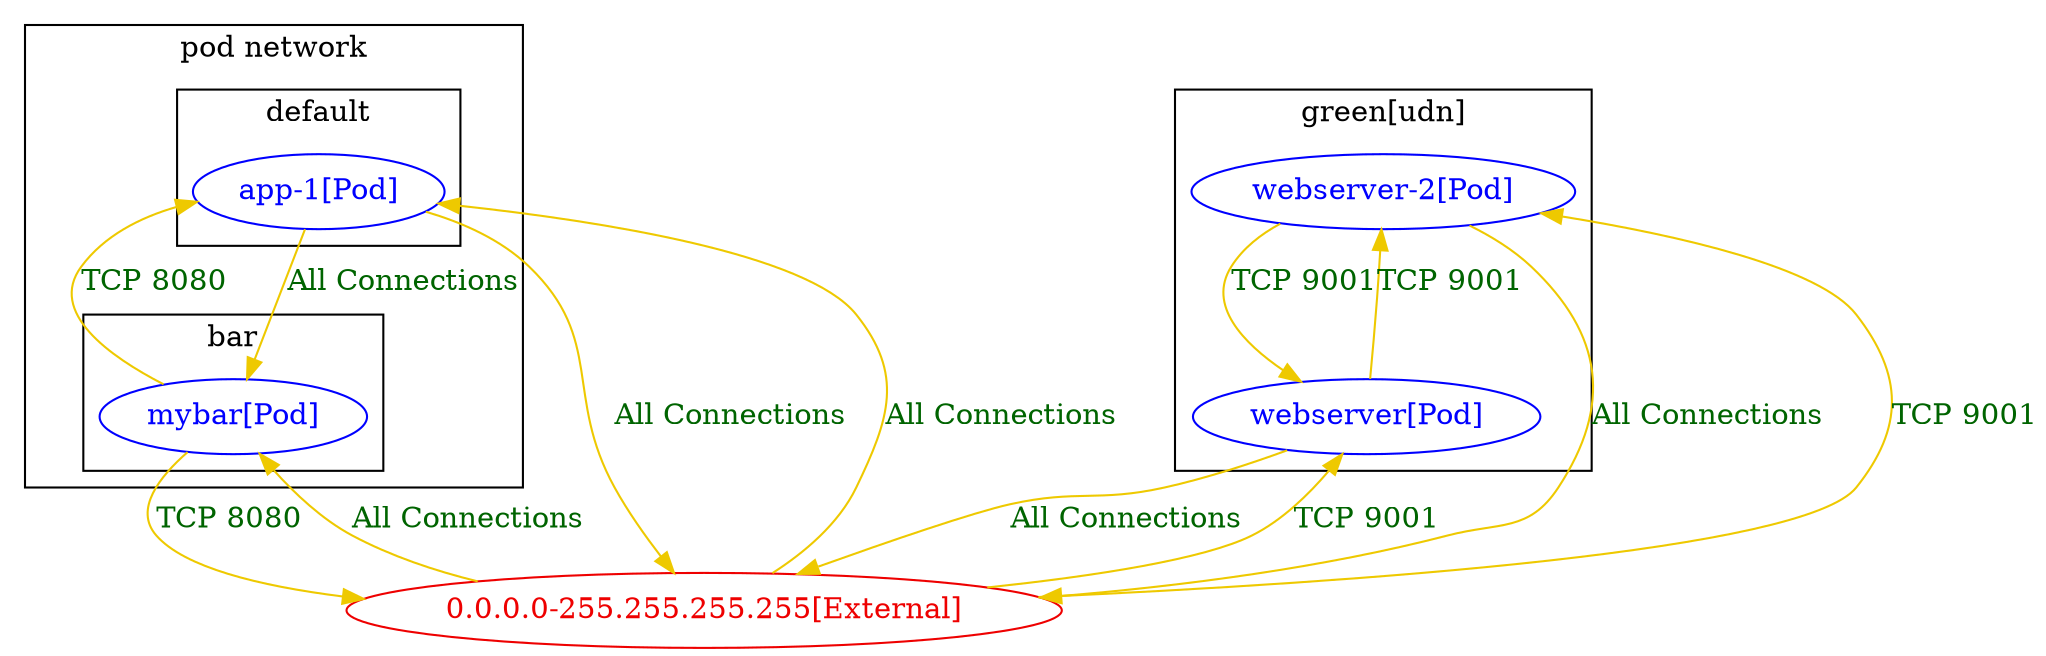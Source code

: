 digraph {
	subgraph "cluster_pod_network" {
	label="pod network"
	subgraph "cluster_bar" {
		color="black"
		fontcolor="black"
		"bar/mybar[Pod]" [label="mybar[Pod]" color="blue" fontcolor="blue"]
		label="bar"
	}
	subgraph "cluster_default" {
		color="black"
		fontcolor="black"
		"default/app-1[Pod]" [label="app-1[Pod]" color="blue" fontcolor="blue"]
		label="default"
	}
	}
	subgraph "cluster_green[udn]" {
		color="black"
		fontcolor="black"
		"green[udn]/webserver-2[Pod]" [label="webserver-2[Pod]" color="blue" fontcolor="blue"]
		"green[udn]/webserver[Pod]" [label="webserver[Pod]" color="blue" fontcolor="blue"]
		label="green[udn]"
	}
	"0.0.0.0-255.255.255.255[External]" [label="0.0.0.0-255.255.255.255[External]" color="red2" fontcolor="red2"]
	"0.0.0.0-255.255.255.255[External]" -> "bar/mybar[Pod]" [label="All Connections" color="gold2" fontcolor="darkgreen" weight=0.5]
	"0.0.0.0-255.255.255.255[External]" -> "default/app-1[Pod]" [label="All Connections" color="gold2" fontcolor="darkgreen" weight=0.5]
	"0.0.0.0-255.255.255.255[External]" -> "green[udn]/webserver-2[Pod]" [label="TCP 9001" color="gold2" fontcolor="darkgreen" weight=0.5]
	"0.0.0.0-255.255.255.255[External]" -> "green[udn]/webserver[Pod]" [label="TCP 9001" color="gold2" fontcolor="darkgreen" weight=0.5]
	"bar/mybar[Pod]" -> "0.0.0.0-255.255.255.255[External]" [label="TCP 8080" color="gold2" fontcolor="darkgreen" weight=1]
	"bar/mybar[Pod]" -> "default/app-1[Pod]" [label="TCP 8080" color="gold2" fontcolor="darkgreen" weight=0.5]
	"default/app-1[Pod]" -> "0.0.0.0-255.255.255.255[External]" [label="All Connections" color="gold2" fontcolor="darkgreen" weight=1]
	"default/app-1[Pod]" -> "bar/mybar[Pod]" [label="All Connections" color="gold2" fontcolor="darkgreen" weight=1]
	"green[udn]/webserver-2[Pod]" -> "0.0.0.0-255.255.255.255[External]" [label="All Connections" color="gold2" fontcolor="darkgreen" weight=1]
	"green[udn]/webserver-2[Pod]" -> "green[udn]/webserver[Pod]" [label="TCP 9001" color="gold2" fontcolor="darkgreen" weight=0.5]
	"green[udn]/webserver[Pod]" -> "0.0.0.0-255.255.255.255[External]" [label="All Connections" color="gold2" fontcolor="darkgreen" weight=1]
	"green[udn]/webserver[Pod]" -> "green[udn]/webserver-2[Pod]" [label="TCP 9001" color="gold2" fontcolor="darkgreen" weight=1]
}